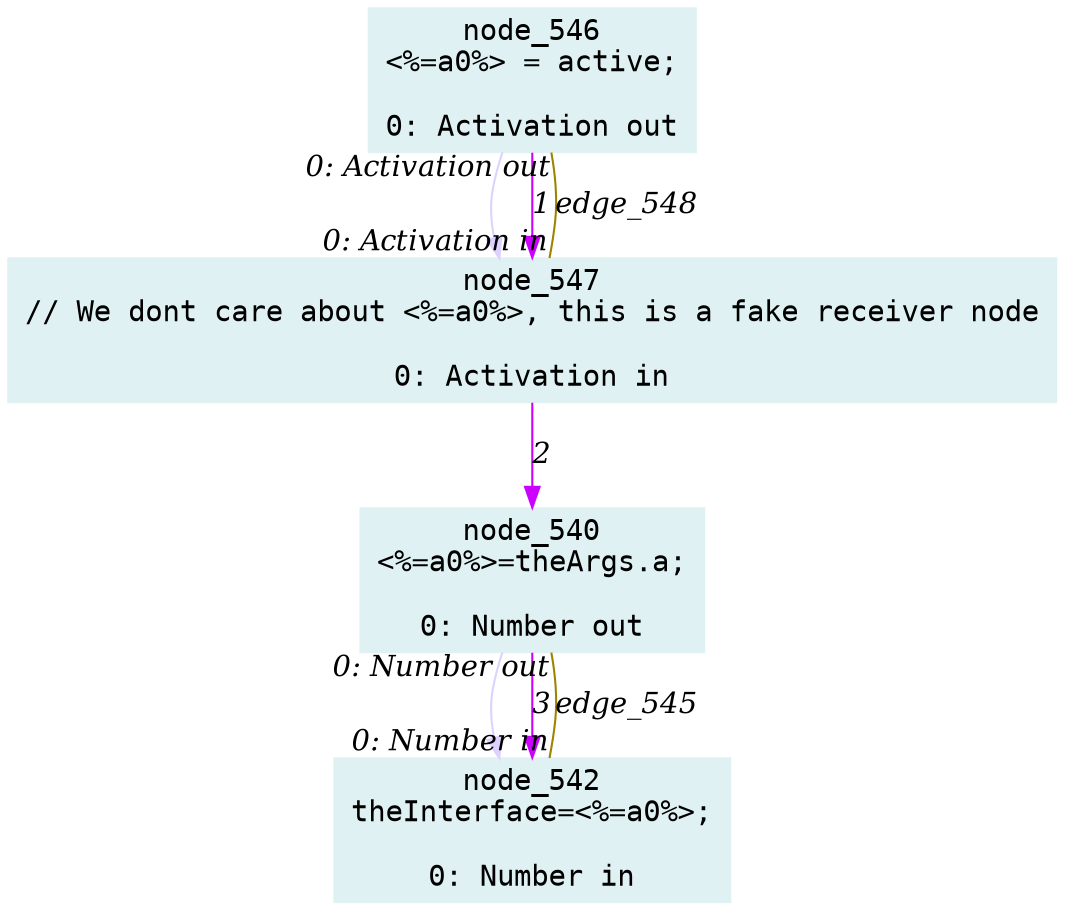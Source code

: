 digraph g{node_540 [shape="box", style="filled", color="#dff1f2", fontname="Courier", label="node_540
<%=a0%>=theArgs.a;

0: Number out" ]
node_542 [shape="box", style="filled", color="#dff1f2", fontname="Courier", label="node_542
theInterface=<%=a0%>;

0: Number in" ]
node_546 [shape="box", style="filled", color="#dff1f2", fontname="Courier", label="node_546
<%=a0%> = active;

0: Activation out" ]
node_547 [shape="box", style="filled", color="#dff1f2", fontname="Courier", label="node_547
// We dont care about <%=a0%>, this is a fake receiver node

0: Activation in" ]
node_540 -> node_542 [dir=forward, arrowHead=normal, fontname="Times-Italic", arrowsize=1, color="#ddd2ff", label="",  headlabel="", taillabel="" ]
node_546 -> node_547 [dir=forward, arrowHead=normal, fontname="Times-Italic", arrowsize=1, color="#ddd2ff", label="",  headlabel="", taillabel="" ]
node_546 -> node_547 [dir=forward, arrowHead=normal, fontname="Times-Italic", arrowsize=1, color="#cc00ff", label="1",  headlabel="", taillabel="" ]
node_547 -> node_540 [dir=forward, arrowHead=normal, fontname="Times-Italic", arrowsize=1, color="#cc00ff", label="2",  headlabel="", taillabel="" ]
node_540 -> node_542 [dir=forward, arrowHead=normal, fontname="Times-Italic", arrowsize=1, color="#cc00ff", label="3",  headlabel="", taillabel="" ]
node_540 -> node_542 [dir=none, arrowHead=none, fontname="Times-Italic", arrowsize=1, color="#9d8400", label="edge_545",  headlabel="0: Number in", taillabel="0: Number out" ]
node_546 -> node_547 [dir=none, arrowHead=none, fontname="Times-Italic", arrowsize=1, color="#9d8400", label="edge_548",  headlabel="0: Activation in", taillabel="0: Activation out" ]
}